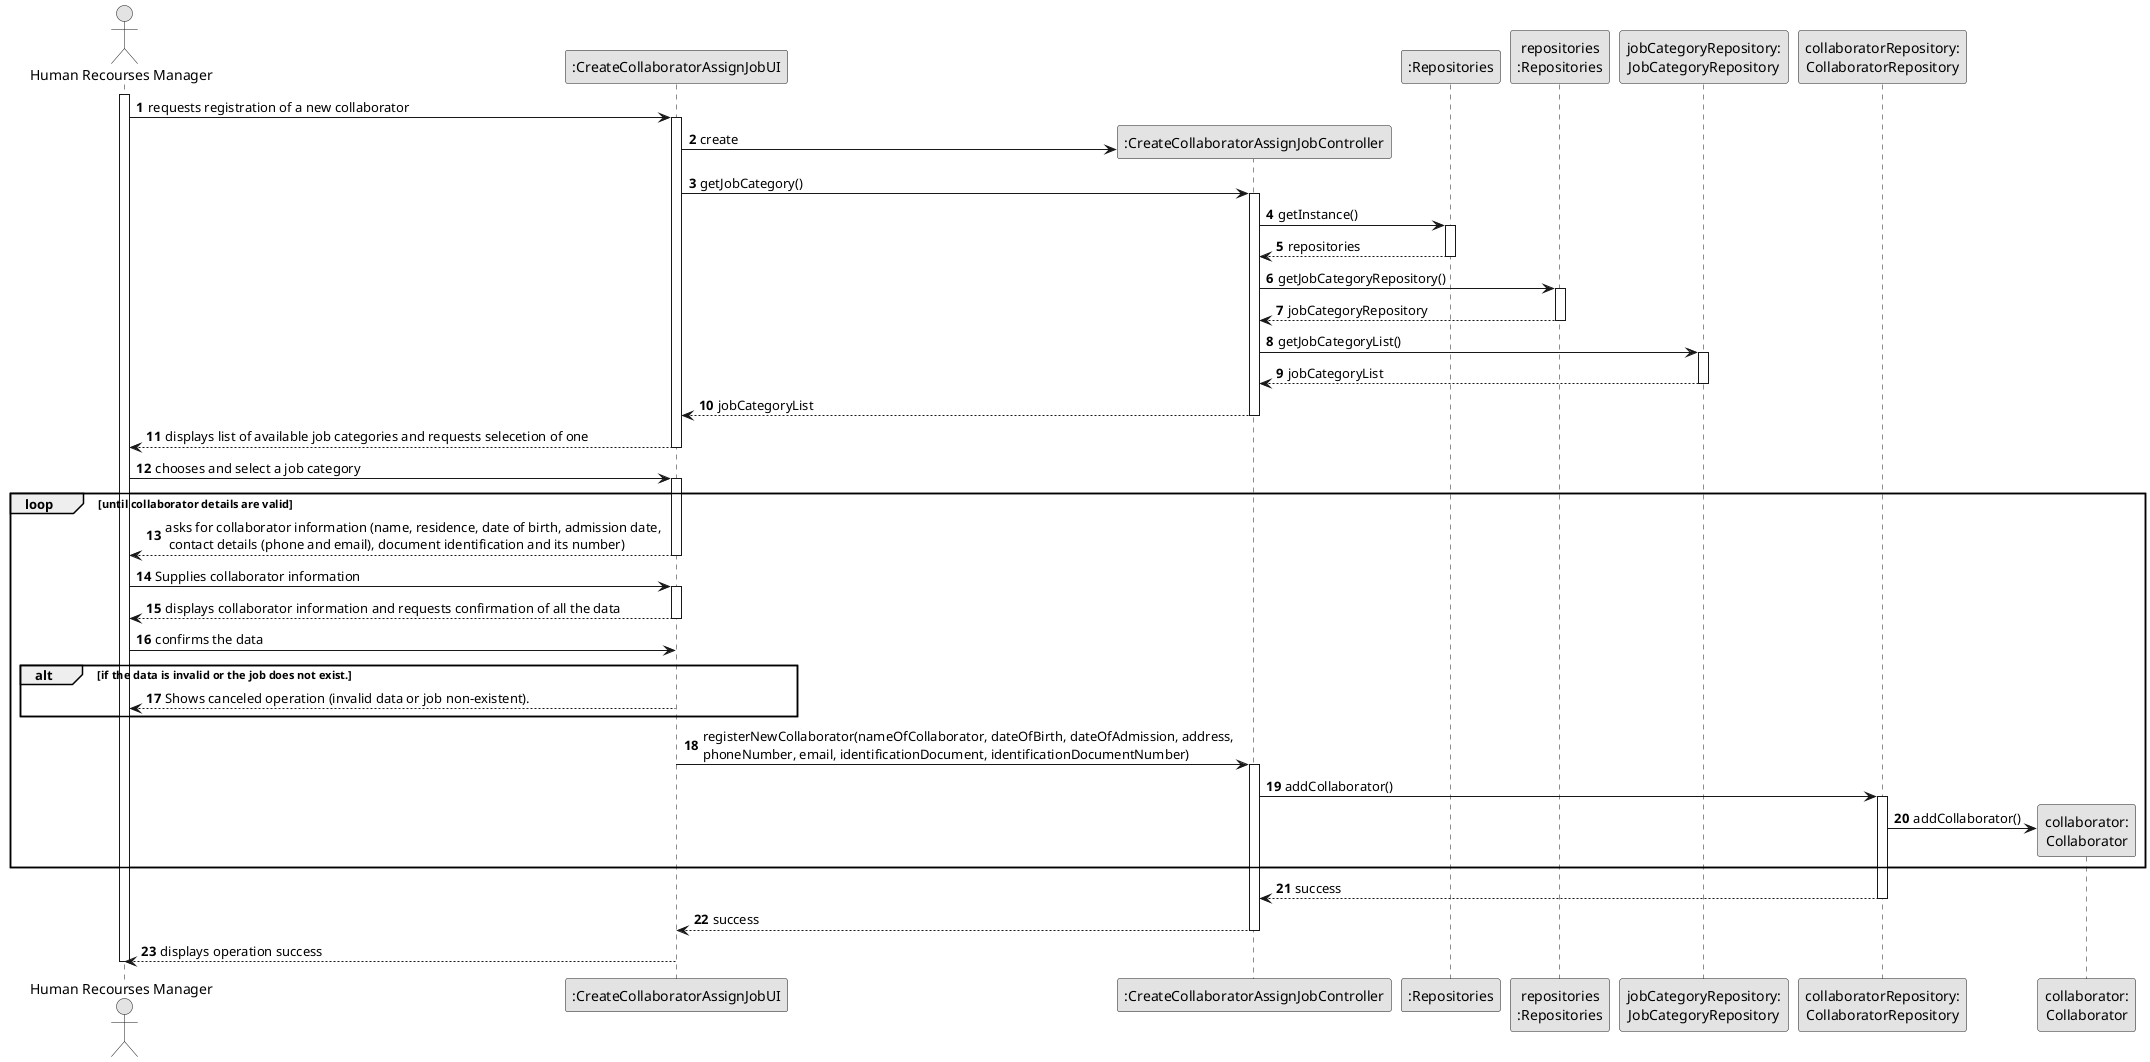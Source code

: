 @startuml
skinparam monochrome true
skinparam packageStyle rectangle
skinparam shadowing false

autonumber

'hide footbox

actor "Human Recourses Manager" as Admin
participant ":CreateCollaboratorAssignJobUI" as UI
participant ":CreateCollaboratorAssignJobController" as CTRL
participant ":Repositories" as RepositorySingleton
participant "repositories\n:Repositories" as PLAT
participant "jobCategoryRepository:\nJobCategoryRepository" as JobCategoryRepository
participant "collaboratorRepository:\nCollaboratorRepository" as CollaboratorRepository
participant "collaborator:\nCollaborator" as Collaborator


activate Admin

        Admin -> UI : requests registration of a new collaborator

        activate UI

            UI -> CTRL** : create

            UI -> CTRL : getJobCategory()
            activate CTRL

                CTRL -> RepositorySingleton : getInstance()
                activate RepositorySingleton

                    RepositorySingleton --> CTRL: repositories
                deactivate RepositorySingleton

                CTRL -> PLAT : getJobCategoryRepository()
                activate PLAT

                    PLAT --> CTRL: jobCategoryRepository
                deactivate PLAT

                CTRL -> JobCategoryRepository : getJobCategoryList()
                activate JobCategoryRepository

                    JobCategoryRepository --> CTRL : jobCategoryList
                deactivate JobCategoryRepository

                CTRL --> UI : jobCategoryList
            deactivate CTRL

            UI --> Admin : displays list of available job categories and requests selecetion of one
        deactivate UI

    Admin -> UI : chooses and select a job category

        activate UI
    loop until collaborator details are valid
                    UI --> Admin :  asks for collaborator information (name, residence, date of birth, admission date, \n contact details (phone and email), document identification and its number)

                deactivate UI

    deactivate UI

    Admin -> UI : Supplies collaborator information
    activate UI

        UI --> Admin : displays collaborator information and requests confirmation of all the data

    deactivate UI

    Admin -> UI : confirms the data



    alt if the data is invalid or the job does not exist.

    UI --> Admin : Shows canceled operation (invalid data or job non-existent).

end
    activate UI





        UI -> CTRL : registerNewCollaborator(nameOfCollaborator, dateOfBirth, dateOfAdmission, address, \nphoneNumber, email, identificationDocument, identificationDocumentNumber)

        activate CTRL

            CTRL -> CollaboratorRepository : addCollaborator()
            activate CollaboratorRepository


'
                CollaboratorRepository -> Collaborator** : addCollaborator()
'
           end
                CollaboratorRepository --> CTRL : success
            deactivate CollaboratorRepository
            CTRL --> UI : success
        deactivate CTRL

        UI --> Admin : displays operation success




    deactivate UI

deactivate Admin

@enduml
